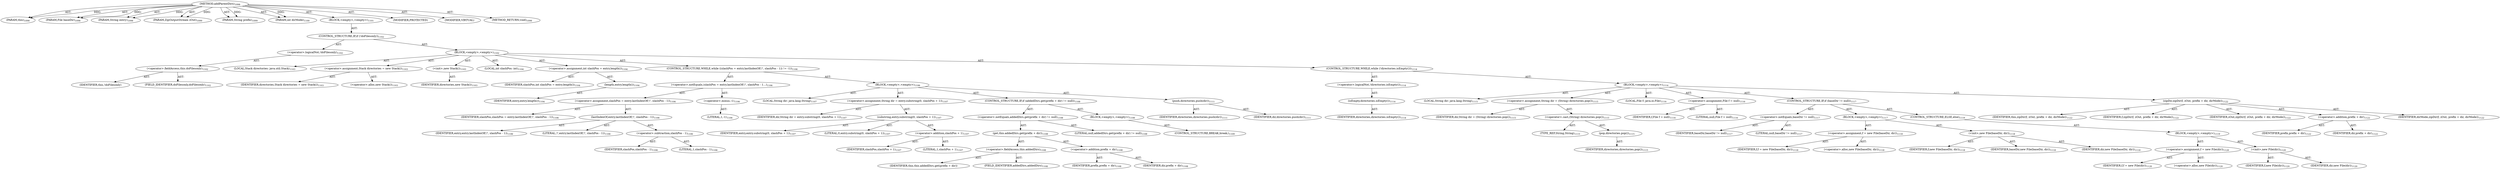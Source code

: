 digraph "addParentDirs" {  
"111669149729" [label = <(METHOD,addParentDirs)<SUB>1098</SUB>> ]
"115964117006" [label = <(PARAM,this)<SUB>1098</SUB>> ]
"115964117065" [label = <(PARAM,File baseDir)<SUB>1098</SUB>> ]
"115964117066" [label = <(PARAM,String entry)<SUB>1098</SUB>> ]
"115964117067" [label = <(PARAM,ZipOutputStream zOut)<SUB>1099</SUB>> ]
"115964117068" [label = <(PARAM,String prefix)<SUB>1099</SUB>> ]
"115964117069" [label = <(PARAM,int dirMode)<SUB>1100</SUB>> ]
"25769803948" [label = <(BLOCK,&lt;empty&gt;,&lt;empty&gt;)<SUB>1101</SUB>> ]
"47244640379" [label = <(CONTROL_STRUCTURE,IF,if (!doFilesonly))<SUB>1102</SUB>> ]
"30064771963" [label = <(&lt;operator&gt;.logicalNot,!doFilesonly)<SUB>1102</SUB>> ]
"30064771964" [label = <(&lt;operator&gt;.fieldAccess,this.doFilesonly)<SUB>1102</SUB>> ]
"68719477518" [label = <(IDENTIFIER,this,!doFilesonly)> ]
"55834575007" [label = <(FIELD_IDENTIFIER,doFilesonly,doFilesonly)<SUB>1102</SUB>> ]
"25769803949" [label = <(BLOCK,&lt;empty&gt;,&lt;empty&gt;)<SUB>1102</SUB>> ]
"94489280612" [label = <(LOCAL,Stack directories: java.util.Stack)<SUB>1103</SUB>> ]
"30064771965" [label = <(&lt;operator&gt;.assignment,Stack directories = new Stack())<SUB>1103</SUB>> ]
"68719477519" [label = <(IDENTIFIER,directories,Stack directories = new Stack())<SUB>1103</SUB>> ]
"30064771966" [label = <(&lt;operator&gt;.alloc,new Stack())<SUB>1103</SUB>> ]
"30064771967" [label = <(&lt;init&gt;,new Stack())<SUB>1103</SUB>> ]
"68719477520" [label = <(IDENTIFIER,directories,new Stack())<SUB>1103</SUB>> ]
"94489280613" [label = <(LOCAL,int slashPos: int)<SUB>1104</SUB>> ]
"30064771968" [label = <(&lt;operator&gt;.assignment,int slashPos = entry.length())<SUB>1104</SUB>> ]
"68719477521" [label = <(IDENTIFIER,slashPos,int slashPos = entry.length())<SUB>1104</SUB>> ]
"30064771969" [label = <(length,entry.length())<SUB>1104</SUB>> ]
"68719477522" [label = <(IDENTIFIER,entry,entry.length())<SUB>1104</SUB>> ]
"47244640380" [label = <(CONTROL_STRUCTURE,WHILE,while ((slashPos = entry.lastIndexOf('/', slashPos - 1)) != -1))<SUB>1106</SUB>> ]
"30064771970" [label = <(&lt;operator&gt;.notEquals,(slashPos = entry.lastIndexOf('/', slashPos - 1...)<SUB>1106</SUB>> ]
"30064771971" [label = <(&lt;operator&gt;.assignment,slashPos = entry.lastIndexOf('/', slashPos - 1))<SUB>1106</SUB>> ]
"68719477523" [label = <(IDENTIFIER,slashPos,slashPos = entry.lastIndexOf('/', slashPos - 1))<SUB>1106</SUB>> ]
"30064771972" [label = <(lastIndexOf,entry.lastIndexOf('/', slashPos - 1))<SUB>1106</SUB>> ]
"68719477524" [label = <(IDENTIFIER,entry,entry.lastIndexOf('/', slashPos - 1))<SUB>1106</SUB>> ]
"90194313404" [label = <(LITERAL,'/',entry.lastIndexOf('/', slashPos - 1))<SUB>1106</SUB>> ]
"30064771973" [label = <(&lt;operator&gt;.subtraction,slashPos - 1)<SUB>1106</SUB>> ]
"68719477525" [label = <(IDENTIFIER,slashPos,slashPos - 1)<SUB>1106</SUB>> ]
"90194313405" [label = <(LITERAL,1,slashPos - 1)<SUB>1106</SUB>> ]
"30064771974" [label = <(&lt;operator&gt;.minus,-1)<SUB>1106</SUB>> ]
"90194313406" [label = <(LITERAL,1,-1)<SUB>1106</SUB>> ]
"25769803950" [label = <(BLOCK,&lt;empty&gt;,&lt;empty&gt;)<SUB>1106</SUB>> ]
"94489280614" [label = <(LOCAL,String dir: java.lang.String)<SUB>1107</SUB>> ]
"30064771975" [label = <(&lt;operator&gt;.assignment,String dir = entry.substring(0, slashPos + 1))<SUB>1107</SUB>> ]
"68719477526" [label = <(IDENTIFIER,dir,String dir = entry.substring(0, slashPos + 1))<SUB>1107</SUB>> ]
"30064771976" [label = <(substring,entry.substring(0, slashPos + 1))<SUB>1107</SUB>> ]
"68719477527" [label = <(IDENTIFIER,entry,entry.substring(0, slashPos + 1))<SUB>1107</SUB>> ]
"90194313407" [label = <(LITERAL,0,entry.substring(0, slashPos + 1))<SUB>1107</SUB>> ]
"30064771977" [label = <(&lt;operator&gt;.addition,slashPos + 1)<SUB>1107</SUB>> ]
"68719477528" [label = <(IDENTIFIER,slashPos,slashPos + 1)<SUB>1107</SUB>> ]
"90194313408" [label = <(LITERAL,1,slashPos + 1)<SUB>1107</SUB>> ]
"47244640381" [label = <(CONTROL_STRUCTURE,IF,if (addedDirs.get(prefix + dir) != null))<SUB>1108</SUB>> ]
"30064771978" [label = <(&lt;operator&gt;.notEquals,addedDirs.get(prefix + dir) != null)<SUB>1108</SUB>> ]
"30064771979" [label = <(get,this.addedDirs.get(prefix + dir))<SUB>1108</SUB>> ]
"30064771980" [label = <(&lt;operator&gt;.fieldAccess,this.addedDirs)<SUB>1108</SUB>> ]
"68719477529" [label = <(IDENTIFIER,this,this.addedDirs.get(prefix + dir))> ]
"55834575008" [label = <(FIELD_IDENTIFIER,addedDirs,addedDirs)<SUB>1108</SUB>> ]
"30064771981" [label = <(&lt;operator&gt;.addition,prefix + dir)<SUB>1108</SUB>> ]
"68719477530" [label = <(IDENTIFIER,prefix,prefix + dir)<SUB>1108</SUB>> ]
"68719477531" [label = <(IDENTIFIER,dir,prefix + dir)<SUB>1108</SUB>> ]
"90194313409" [label = <(LITERAL,null,addedDirs.get(prefix + dir) != null)<SUB>1108</SUB>> ]
"25769803951" [label = <(BLOCK,&lt;empty&gt;,&lt;empty&gt;)<SUB>1108</SUB>> ]
"47244640382" [label = <(CONTROL_STRUCTURE,BREAK,break;)<SUB>1109</SUB>> ]
"30064771982" [label = <(push,directories.push(dir))<SUB>1111</SUB>> ]
"68719477532" [label = <(IDENTIFIER,directories,directories.push(dir))<SUB>1111</SUB>> ]
"68719477533" [label = <(IDENTIFIER,dir,directories.push(dir))<SUB>1111</SUB>> ]
"47244640383" [label = <(CONTROL_STRUCTURE,WHILE,while (!directories.isEmpty()))<SUB>1114</SUB>> ]
"30064771983" [label = <(&lt;operator&gt;.logicalNot,!directories.isEmpty())<SUB>1114</SUB>> ]
"30064771984" [label = <(isEmpty,directories.isEmpty())<SUB>1114</SUB>> ]
"68719477534" [label = <(IDENTIFIER,directories,directories.isEmpty())<SUB>1114</SUB>> ]
"25769803952" [label = <(BLOCK,&lt;empty&gt;,&lt;empty&gt;)<SUB>1114</SUB>> ]
"94489280615" [label = <(LOCAL,String dir: java.lang.String)<SUB>1115</SUB>> ]
"30064771985" [label = <(&lt;operator&gt;.assignment,String dir = (String) directories.pop())<SUB>1115</SUB>> ]
"68719477535" [label = <(IDENTIFIER,dir,String dir = (String) directories.pop())<SUB>1115</SUB>> ]
"30064771986" [label = <(&lt;operator&gt;.cast,(String) directories.pop())<SUB>1115</SUB>> ]
"180388626452" [label = <(TYPE_REF,String,String)<SUB>1115</SUB>> ]
"30064771987" [label = <(pop,directories.pop())<SUB>1115</SUB>> ]
"68719477536" [label = <(IDENTIFIER,directories,directories.pop())<SUB>1115</SUB>> ]
"94489280616" [label = <(LOCAL,File f: java.io.File)<SUB>1116</SUB>> ]
"30064771988" [label = <(&lt;operator&gt;.assignment,File f = null)<SUB>1116</SUB>> ]
"68719477537" [label = <(IDENTIFIER,f,File f = null)<SUB>1116</SUB>> ]
"90194313410" [label = <(LITERAL,null,File f = null)<SUB>1116</SUB>> ]
"47244640384" [label = <(CONTROL_STRUCTURE,IF,if (baseDir != null))<SUB>1117</SUB>> ]
"30064771989" [label = <(&lt;operator&gt;.notEquals,baseDir != null)<SUB>1117</SUB>> ]
"68719477538" [label = <(IDENTIFIER,baseDir,baseDir != null)<SUB>1117</SUB>> ]
"90194313411" [label = <(LITERAL,null,baseDir != null)<SUB>1117</SUB>> ]
"25769803953" [label = <(BLOCK,&lt;empty&gt;,&lt;empty&gt;)<SUB>1117</SUB>> ]
"30064771990" [label = <(&lt;operator&gt;.assignment,f = new File(baseDir, dir))<SUB>1118</SUB>> ]
"68719477539" [label = <(IDENTIFIER,f,f = new File(baseDir, dir))<SUB>1118</SUB>> ]
"30064771991" [label = <(&lt;operator&gt;.alloc,new File(baseDir, dir))<SUB>1118</SUB>> ]
"30064771992" [label = <(&lt;init&gt;,new File(baseDir, dir))<SUB>1118</SUB>> ]
"68719477540" [label = <(IDENTIFIER,f,new File(baseDir, dir))<SUB>1118</SUB>> ]
"68719477541" [label = <(IDENTIFIER,baseDir,new File(baseDir, dir))<SUB>1118</SUB>> ]
"68719477542" [label = <(IDENTIFIER,dir,new File(baseDir, dir))<SUB>1118</SUB>> ]
"47244640385" [label = <(CONTROL_STRUCTURE,ELSE,else)<SUB>1119</SUB>> ]
"25769803954" [label = <(BLOCK,&lt;empty&gt;,&lt;empty&gt;)<SUB>1119</SUB>> ]
"30064771993" [label = <(&lt;operator&gt;.assignment,f = new File(dir))<SUB>1120</SUB>> ]
"68719477543" [label = <(IDENTIFIER,f,f = new File(dir))<SUB>1120</SUB>> ]
"30064771994" [label = <(&lt;operator&gt;.alloc,new File(dir))<SUB>1120</SUB>> ]
"30064771995" [label = <(&lt;init&gt;,new File(dir))<SUB>1120</SUB>> ]
"68719477544" [label = <(IDENTIFIER,f,new File(dir))<SUB>1120</SUB>> ]
"68719477545" [label = <(IDENTIFIER,dir,new File(dir))<SUB>1120</SUB>> ]
"30064771996" [label = <(zipDir,zipDir(f, zOut, prefix + dir, dirMode))<SUB>1122</SUB>> ]
"68719476802" [label = <(IDENTIFIER,this,zipDir(f, zOut, prefix + dir, dirMode))<SUB>1122</SUB>> ]
"68719477546" [label = <(IDENTIFIER,f,zipDir(f, zOut, prefix + dir, dirMode))<SUB>1122</SUB>> ]
"68719477547" [label = <(IDENTIFIER,zOut,zipDir(f, zOut, prefix + dir, dirMode))<SUB>1122</SUB>> ]
"30064771997" [label = <(&lt;operator&gt;.addition,prefix + dir)<SUB>1122</SUB>> ]
"68719477548" [label = <(IDENTIFIER,prefix,prefix + dir)<SUB>1122</SUB>> ]
"68719477549" [label = <(IDENTIFIER,dir,prefix + dir)<SUB>1122</SUB>> ]
"68719477550" [label = <(IDENTIFIER,dirMode,zipDir(f, zOut, prefix + dir, dirMode))<SUB>1122</SUB>> ]
"133143986268" [label = <(MODIFIER,PROTECTED)> ]
"133143986269" [label = <(MODIFIER,VIRTUAL)> ]
"128849018913" [label = <(METHOD_RETURN,void)<SUB>1098</SUB>> ]
  "111669149729" -> "115964117006"  [ label = "AST: "] 
  "111669149729" -> "115964117065"  [ label = "AST: "] 
  "111669149729" -> "115964117066"  [ label = "AST: "] 
  "111669149729" -> "115964117067"  [ label = "AST: "] 
  "111669149729" -> "115964117068"  [ label = "AST: "] 
  "111669149729" -> "115964117069"  [ label = "AST: "] 
  "111669149729" -> "25769803948"  [ label = "AST: "] 
  "111669149729" -> "133143986268"  [ label = "AST: "] 
  "111669149729" -> "133143986269"  [ label = "AST: "] 
  "111669149729" -> "128849018913"  [ label = "AST: "] 
  "25769803948" -> "47244640379"  [ label = "AST: "] 
  "47244640379" -> "30064771963"  [ label = "AST: "] 
  "47244640379" -> "25769803949"  [ label = "AST: "] 
  "30064771963" -> "30064771964"  [ label = "AST: "] 
  "30064771964" -> "68719477518"  [ label = "AST: "] 
  "30064771964" -> "55834575007"  [ label = "AST: "] 
  "25769803949" -> "94489280612"  [ label = "AST: "] 
  "25769803949" -> "30064771965"  [ label = "AST: "] 
  "25769803949" -> "30064771967"  [ label = "AST: "] 
  "25769803949" -> "94489280613"  [ label = "AST: "] 
  "25769803949" -> "30064771968"  [ label = "AST: "] 
  "25769803949" -> "47244640380"  [ label = "AST: "] 
  "25769803949" -> "47244640383"  [ label = "AST: "] 
  "30064771965" -> "68719477519"  [ label = "AST: "] 
  "30064771965" -> "30064771966"  [ label = "AST: "] 
  "30064771967" -> "68719477520"  [ label = "AST: "] 
  "30064771968" -> "68719477521"  [ label = "AST: "] 
  "30064771968" -> "30064771969"  [ label = "AST: "] 
  "30064771969" -> "68719477522"  [ label = "AST: "] 
  "47244640380" -> "30064771970"  [ label = "AST: "] 
  "47244640380" -> "25769803950"  [ label = "AST: "] 
  "30064771970" -> "30064771971"  [ label = "AST: "] 
  "30064771970" -> "30064771974"  [ label = "AST: "] 
  "30064771971" -> "68719477523"  [ label = "AST: "] 
  "30064771971" -> "30064771972"  [ label = "AST: "] 
  "30064771972" -> "68719477524"  [ label = "AST: "] 
  "30064771972" -> "90194313404"  [ label = "AST: "] 
  "30064771972" -> "30064771973"  [ label = "AST: "] 
  "30064771973" -> "68719477525"  [ label = "AST: "] 
  "30064771973" -> "90194313405"  [ label = "AST: "] 
  "30064771974" -> "90194313406"  [ label = "AST: "] 
  "25769803950" -> "94489280614"  [ label = "AST: "] 
  "25769803950" -> "30064771975"  [ label = "AST: "] 
  "25769803950" -> "47244640381"  [ label = "AST: "] 
  "25769803950" -> "30064771982"  [ label = "AST: "] 
  "30064771975" -> "68719477526"  [ label = "AST: "] 
  "30064771975" -> "30064771976"  [ label = "AST: "] 
  "30064771976" -> "68719477527"  [ label = "AST: "] 
  "30064771976" -> "90194313407"  [ label = "AST: "] 
  "30064771976" -> "30064771977"  [ label = "AST: "] 
  "30064771977" -> "68719477528"  [ label = "AST: "] 
  "30064771977" -> "90194313408"  [ label = "AST: "] 
  "47244640381" -> "30064771978"  [ label = "AST: "] 
  "47244640381" -> "25769803951"  [ label = "AST: "] 
  "30064771978" -> "30064771979"  [ label = "AST: "] 
  "30064771978" -> "90194313409"  [ label = "AST: "] 
  "30064771979" -> "30064771980"  [ label = "AST: "] 
  "30064771979" -> "30064771981"  [ label = "AST: "] 
  "30064771980" -> "68719477529"  [ label = "AST: "] 
  "30064771980" -> "55834575008"  [ label = "AST: "] 
  "30064771981" -> "68719477530"  [ label = "AST: "] 
  "30064771981" -> "68719477531"  [ label = "AST: "] 
  "25769803951" -> "47244640382"  [ label = "AST: "] 
  "30064771982" -> "68719477532"  [ label = "AST: "] 
  "30064771982" -> "68719477533"  [ label = "AST: "] 
  "47244640383" -> "30064771983"  [ label = "AST: "] 
  "47244640383" -> "25769803952"  [ label = "AST: "] 
  "30064771983" -> "30064771984"  [ label = "AST: "] 
  "30064771984" -> "68719477534"  [ label = "AST: "] 
  "25769803952" -> "94489280615"  [ label = "AST: "] 
  "25769803952" -> "30064771985"  [ label = "AST: "] 
  "25769803952" -> "94489280616"  [ label = "AST: "] 
  "25769803952" -> "30064771988"  [ label = "AST: "] 
  "25769803952" -> "47244640384"  [ label = "AST: "] 
  "25769803952" -> "30064771996"  [ label = "AST: "] 
  "30064771985" -> "68719477535"  [ label = "AST: "] 
  "30064771985" -> "30064771986"  [ label = "AST: "] 
  "30064771986" -> "180388626452"  [ label = "AST: "] 
  "30064771986" -> "30064771987"  [ label = "AST: "] 
  "30064771987" -> "68719477536"  [ label = "AST: "] 
  "30064771988" -> "68719477537"  [ label = "AST: "] 
  "30064771988" -> "90194313410"  [ label = "AST: "] 
  "47244640384" -> "30064771989"  [ label = "AST: "] 
  "47244640384" -> "25769803953"  [ label = "AST: "] 
  "47244640384" -> "47244640385"  [ label = "AST: "] 
  "30064771989" -> "68719477538"  [ label = "AST: "] 
  "30064771989" -> "90194313411"  [ label = "AST: "] 
  "25769803953" -> "30064771990"  [ label = "AST: "] 
  "25769803953" -> "30064771992"  [ label = "AST: "] 
  "30064771990" -> "68719477539"  [ label = "AST: "] 
  "30064771990" -> "30064771991"  [ label = "AST: "] 
  "30064771992" -> "68719477540"  [ label = "AST: "] 
  "30064771992" -> "68719477541"  [ label = "AST: "] 
  "30064771992" -> "68719477542"  [ label = "AST: "] 
  "47244640385" -> "25769803954"  [ label = "AST: "] 
  "25769803954" -> "30064771993"  [ label = "AST: "] 
  "25769803954" -> "30064771995"  [ label = "AST: "] 
  "30064771993" -> "68719477543"  [ label = "AST: "] 
  "30064771993" -> "30064771994"  [ label = "AST: "] 
  "30064771995" -> "68719477544"  [ label = "AST: "] 
  "30064771995" -> "68719477545"  [ label = "AST: "] 
  "30064771996" -> "68719476802"  [ label = "AST: "] 
  "30064771996" -> "68719477546"  [ label = "AST: "] 
  "30064771996" -> "68719477547"  [ label = "AST: "] 
  "30064771996" -> "30064771997"  [ label = "AST: "] 
  "30064771996" -> "68719477550"  [ label = "AST: "] 
  "30064771997" -> "68719477548"  [ label = "AST: "] 
  "30064771997" -> "68719477549"  [ label = "AST: "] 
  "111669149729" -> "115964117006"  [ label = "DDG: "] 
  "111669149729" -> "115964117065"  [ label = "DDG: "] 
  "111669149729" -> "115964117066"  [ label = "DDG: "] 
  "111669149729" -> "115964117067"  [ label = "DDG: "] 
  "111669149729" -> "115964117068"  [ label = "DDG: "] 
  "111669149729" -> "115964117069"  [ label = "DDG: "] 
}
